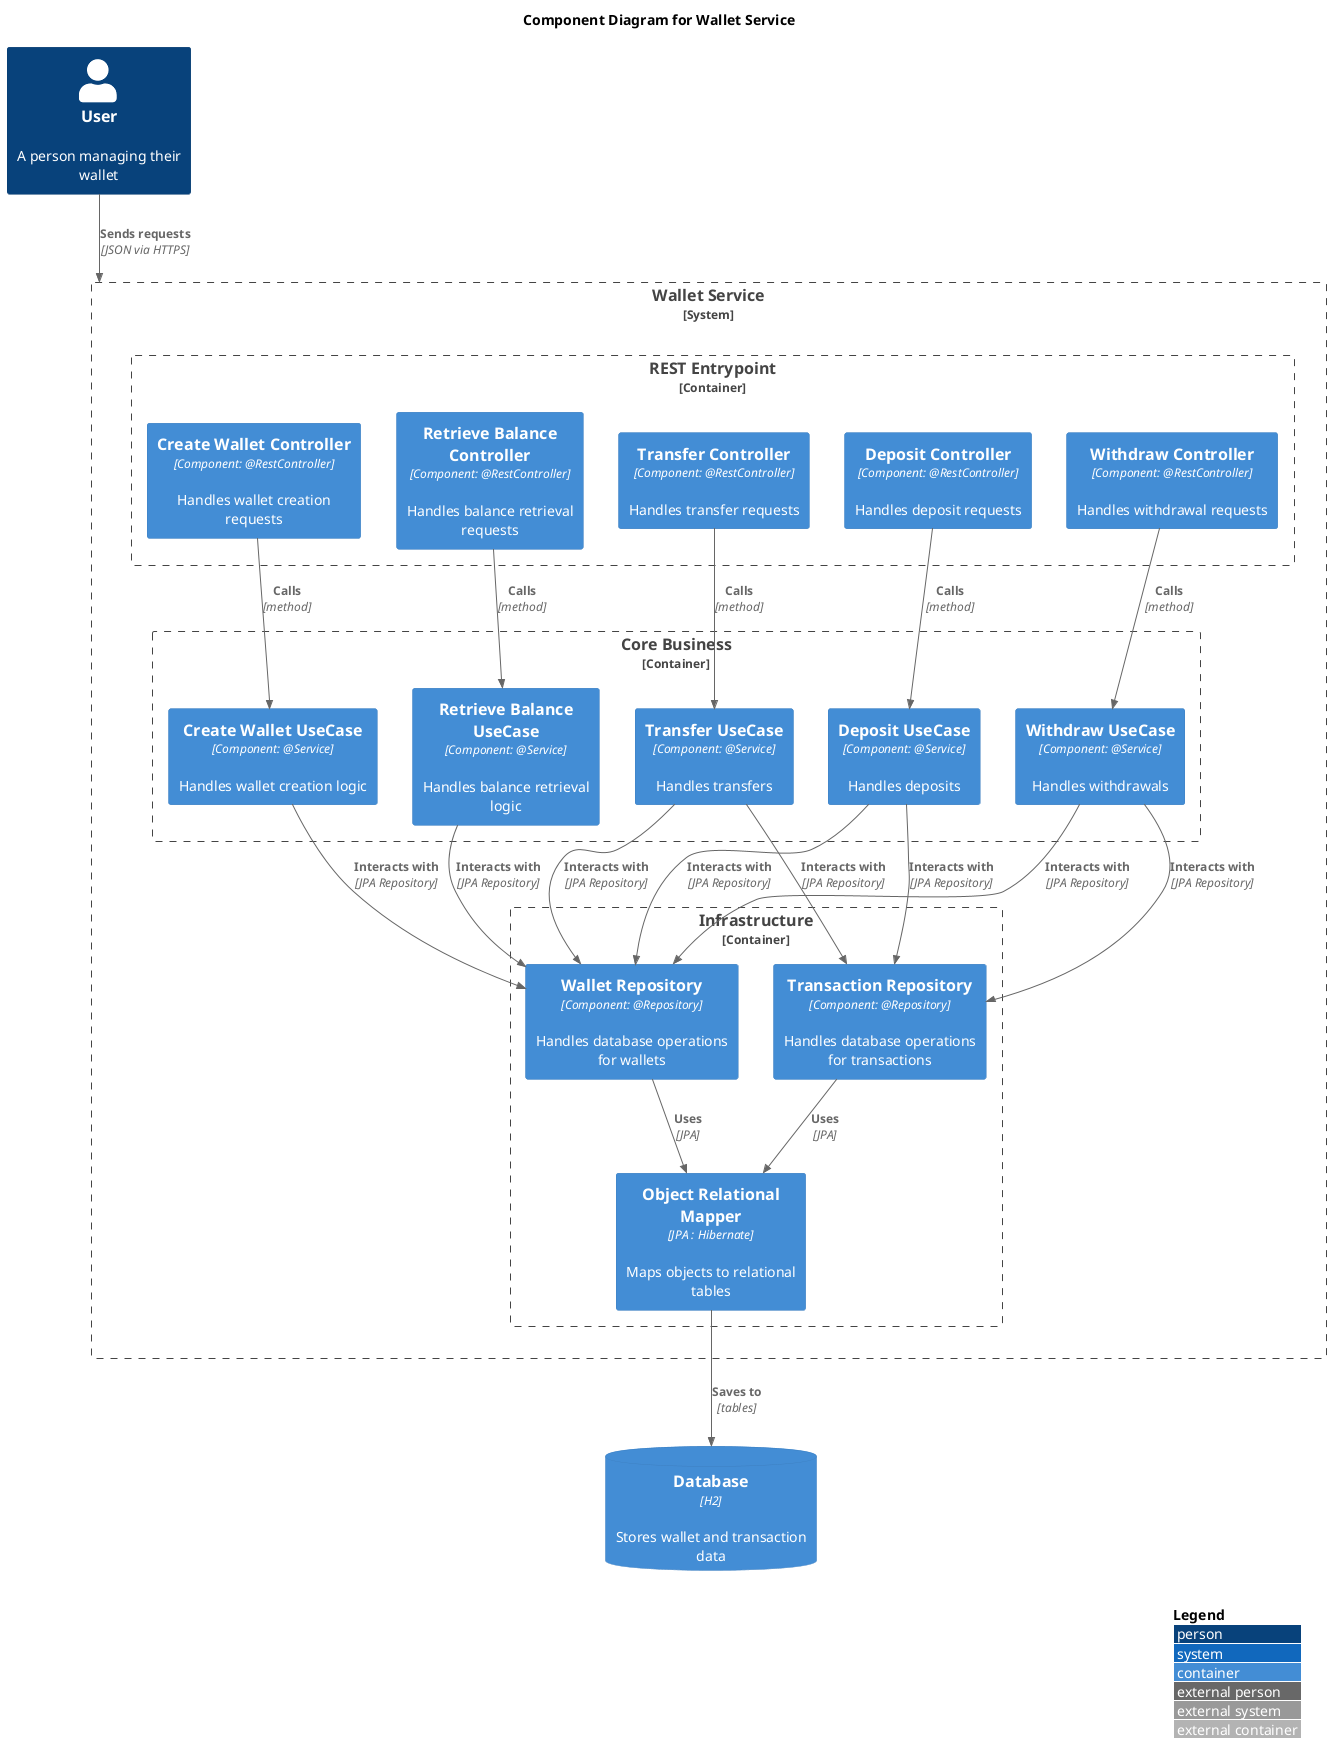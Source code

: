 @startuml 03-ComponentDiagram
!include <C4/C4_Container>

/' Level 3: Component diagram
   The Component diagram shows how a container is made up of a number of "components",
   what each of those components are, their responsibilities and the technology/implementation details.
'/

title "Component Diagram for Wallet Service"

AddElementTag("storage", $shape=RoundedBoxShape())

LAYOUT_TOP_DOWN()

Person(user, "User", "A person managing their wallet")

System_Boundary(walletservice, "Wallet Service") {
    Container_Boundary(restEntrypoint, "REST Entrypoint") {
        Container(createWalletController, "Create Wallet Controller", "Component: @RestController", "Handles wallet creation requests")
        Container(retrieveBalanceController, "Retrieve Balance Controller", "Component: @RestController", "Handles balance retrieval requests")
        Container(depositFundsController, "Deposit Controller", "Component: @RestController", "Handles deposit requests")
        Container(withdrawFundsController, "Withdraw Controller", "Component: @RestController", "Handles withdrawal requests")
        Container(transferFundsController, "Transfer Controller", "Component: @RestController", "Handles transfer requests")
    }
    
    Container_Boundary(coreBusiness, "Core Business") {
        Container(createWalletUseCase, "Create Wallet UseCase", "Component: @Service", "Handles wallet creation logic")
        Container(retrieveBalanceUseCase, "Retrieve Balance UseCase", "Component: @Service", "Handles balance retrieval logic")
        Container(depositFundsUseCase, "Deposit UseCase", "Component: @Service", "Handles deposits")
        Container(withdrawFundsUseCase, "Withdraw UseCase", "Component: @Service", "Handles withdrawals")
        Container(transferFundsUseCase, "Transfer UseCase", "Component: @Service", "Handles transfers")
    }
    
    Container_Boundary(infrastructure, "Infrastructure") {
        Container(walletRepository, "Wallet Repository", "Component: @Repository", "Handles database operations for wallets")
        Container(transactionRepository, "Transaction Repository", "Component: @Repository", "Handles database operations for transactions")
        Container(orm, "Object Relational Mapper", "JPA : Hibernate", "Maps objects to relational tables")
    }
}

ContainerDb(database, "Database", "H2", "Stores wallet and transaction data", $tags = "storage")

Rel_D(user, walletservice, "Sends requests", "JSON via HTTPS")
Rel_D(createWalletController, createWalletUseCase, "Calls", "method")
Rel_D(retrieveBalanceController, retrieveBalanceUseCase, "Calls", "method")
Rel_D(depositFundsController, depositFundsUseCase, "Calls", "method")
Rel_D(withdrawFundsController, withdrawFundsUseCase, "Calls", "method")
Rel_D(transferFundsController, transferFundsUseCase, "Calls", "method")

Rel_D(createWalletUseCase, walletRepository, "Interacts with", "JPA Repository")
Rel_D(retrieveBalanceUseCase, walletRepository, "Interacts with", "JPA Repository")
Rel_D(depositFundsUseCase, walletRepository, "Interacts with", "JPA Repository")
Rel_D(depositFundsUseCase, transactionRepository, "Interacts with", "JPA Repository")
Rel_D(withdrawFundsUseCase, walletRepository, "Interacts with", "JPA Repository")
Rel_D(withdrawFundsUseCase, transactionRepository, "Interacts with", "JPA Repository")
Rel_D(transferFundsUseCase, walletRepository, "Interacts with", "JPA Repository")
Rel_D(transferFundsUseCase, transactionRepository, "Interacts with", "JPA Repository")
Rel_D(walletRepository, orm, "Uses", "JPA")
Rel_D(transactionRepository, orm, "Uses", "JPA")
Rel_D(orm, database, "Saves to", "tables")

LAYOUT_WITH_LEGEND()

@enduml
